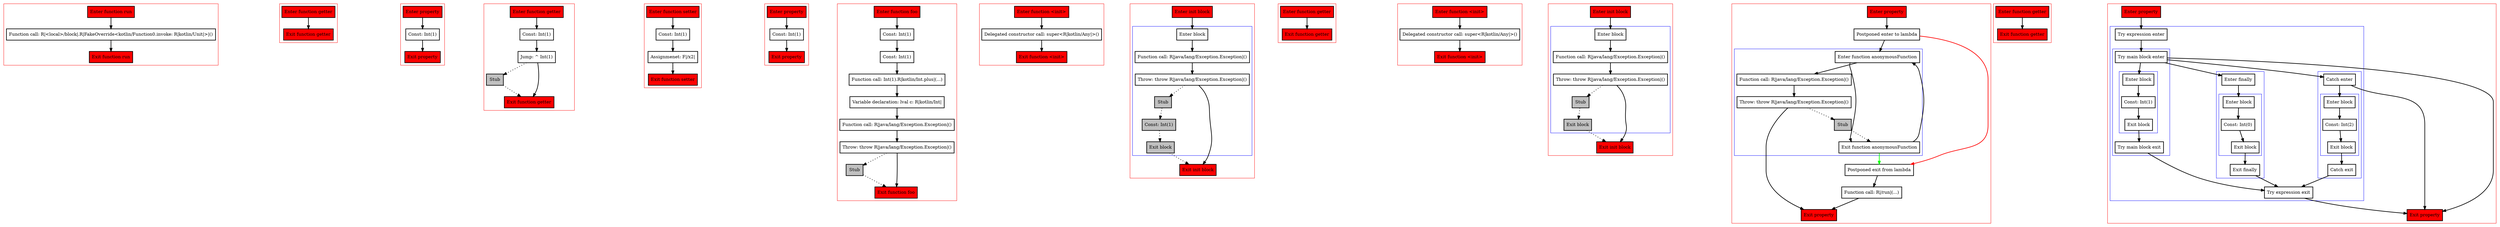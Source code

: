 digraph propertiesAndInitBlocks_kt {
    graph [nodesep=3]
    node [shape=box penwidth=2]
    edge [penwidth=2]

    subgraph cluster_0 {
        color=red
        0 [label="Enter function run" style="filled" fillcolor=red];
        1 [label="Function call: R|<local>/block|.R|FakeOverride<kotlin/Function0.invoke: R|kotlin/Unit|>|()"];
        2 [label="Exit function run" style="filled" fillcolor=red];
    }

    0 -> {1};
    1 -> {2};

    subgraph cluster_1 {
        color=red
        3 [label="Enter function getter" style="filled" fillcolor=red];
        4 [label="Exit function getter" style="filled" fillcolor=red];
    }

    3 -> {4};

    subgraph cluster_2 {
        color=red
        5 [label="Enter property" style="filled" fillcolor=red];
        6 [label="Const: Int(1)"];
        7 [label="Exit property" style="filled" fillcolor=red];
    }

    5 -> {6};
    6 -> {7};

    subgraph cluster_3 {
        color=red
        8 [label="Enter function getter" style="filled" fillcolor=red];
        9 [label="Const: Int(1)"];
        10 [label="Jump: ^ Int(1)"];
        11 [label="Stub" style="filled" fillcolor=gray];
        12 [label="Exit function getter" style="filled" fillcolor=red];
    }

    8 -> {9};
    9 -> {10};
    10 -> {12};
    10 -> {11} [style=dotted];
    11 -> {12} [style=dotted];

    subgraph cluster_4 {
        color=red
        13 [label="Enter function setter" style="filled" fillcolor=red];
        14 [label="Const: Int(1)"];
        15 [label="Assignmenet: F|/x2|"];
        16 [label="Exit function setter" style="filled" fillcolor=red];
    }

    13 -> {14};
    14 -> {15};
    15 -> {16};

    subgraph cluster_5 {
        color=red
        17 [label="Enter property" style="filled" fillcolor=red];
        18 [label="Const: Int(1)"];
        19 [label="Exit property" style="filled" fillcolor=red];
    }

    17 -> {18};
    18 -> {19};

    subgraph cluster_6 {
        color=red
        20 [label="Enter function foo" style="filled" fillcolor=red];
        21 [label="Const: Int(1)"];
        22 [label="Const: Int(1)"];
        23 [label="Function call: Int(1).R|kotlin/Int.plus|(...)"];
        24 [label="Variable declaration: lval c: R|kotlin/Int|"];
        25 [label="Function call: R|java/lang/Exception.Exception|()"];
        26 [label="Throw: throw R|java/lang/Exception.Exception|()"];
        27 [label="Stub" style="filled" fillcolor=gray];
        28 [label="Exit function foo" style="filled" fillcolor=red];
    }

    20 -> {21};
    21 -> {22};
    22 -> {23};
    23 -> {24};
    24 -> {25};
    25 -> {26};
    26 -> {28};
    26 -> {27} [style=dotted];
    27 -> {28} [style=dotted];

    subgraph cluster_7 {
        color=red
        29 [label="Enter function <init>" style="filled" fillcolor=red];
        30 [label="Delegated constructor call: super<R|kotlin/Any|>()"];
        31 [label="Exit function <init>" style="filled" fillcolor=red];
    }

    29 -> {30};
    30 -> {31};

    subgraph cluster_8 {
        color=red
        32 [label="Enter init block" style="filled" fillcolor=red];
        subgraph cluster_9 {
            color=blue
            33 [label="Enter block"];
            34 [label="Function call: R|java/lang/Exception.Exception|()"];
            35 [label="Throw: throw R|java/lang/Exception.Exception|()"];
            36 [label="Stub" style="filled" fillcolor=gray];
            37 [label="Const: Int(1)" style="filled" fillcolor=gray];
            38 [label="Exit block" style="filled" fillcolor=gray];
        }
        39 [label="Exit init block" style="filled" fillcolor=red];
    }

    32 -> {33};
    33 -> {34};
    34 -> {35};
    35 -> {39};
    35 -> {36} [style=dotted];
    36 -> {37} [style=dotted];
    37 -> {38} [style=dotted];
    38 -> {39} [style=dotted];

    subgraph cluster_10 {
        color=red
        40 [label="Enter function getter" style="filled" fillcolor=red];
        41 [label="Exit function getter" style="filled" fillcolor=red];
    }

    40 -> {41};

    subgraph cluster_11 {
        color=red
        42 [label="Enter function <init>" style="filled" fillcolor=red];
        43 [label="Delegated constructor call: super<R|kotlin/Any|>()"];
        44 [label="Exit function <init>" style="filled" fillcolor=red];
    }

    42 -> {43};
    43 -> {44};

    subgraph cluster_12 {
        color=red
        45 [label="Enter init block" style="filled" fillcolor=red];
        subgraph cluster_13 {
            color=blue
            46 [label="Enter block"];
            47 [label="Function call: R|java/lang/Exception.Exception|()"];
            48 [label="Throw: throw R|java/lang/Exception.Exception|()"];
            49 [label="Stub" style="filled" fillcolor=gray];
            50 [label="Exit block" style="filled" fillcolor=gray];
        }
        51 [label="Exit init block" style="filled" fillcolor=red];
    }

    45 -> {46};
    46 -> {47};
    47 -> {48};
    48 -> {51};
    48 -> {49} [style=dotted];
    49 -> {50} [style=dotted];
    50 -> {51} [style=dotted];

    subgraph cluster_14 {
        color=red
        52 [label="Enter property" style="filled" fillcolor=red];
        53 [label="Postponed enter to lambda"];
        subgraph cluster_15 {
            color=blue
            54 [label="Enter function anonymousFunction"];
            55 [label="Function call: R|java/lang/Exception.Exception|()"];
            56 [label="Throw: throw R|java/lang/Exception.Exception|()"];
            57 [label="Stub" style="filled" fillcolor=gray];
            58 [label="Exit function anonymousFunction"];
        }
        59 [label="Postponed exit from lambda"];
        60 [label="Function call: R|/run|(...)"];
        61 [label="Exit property" style="filled" fillcolor=red];
    }

    52 -> {53};
    53 -> {54};
    53 -> {59} [color=red];
    54 -> {58 55};
    55 -> {56};
    56 -> {61};
    56 -> {57} [style=dotted];
    57 -> {58} [style=dotted];
    58 -> {54};
    58 -> {59} [color=green];
    59 -> {60};
    60 -> {61};

    subgraph cluster_16 {
        color=red
        62 [label="Enter function getter" style="filled" fillcolor=red];
        63 [label="Exit function getter" style="filled" fillcolor=red];
    }

    62 -> {63};

    subgraph cluster_17 {
        color=red
        64 [label="Enter property" style="filled" fillcolor=red];
        subgraph cluster_18 {
            color=blue
            65 [label="Try expression enter"];
            subgraph cluster_19 {
                color=blue
                66 [label="Try main block enter"];
                subgraph cluster_20 {
                    color=blue
                    67 [label="Enter block"];
                    68 [label="Const: Int(1)"];
                    69 [label="Exit block"];
                }
                70 [label="Try main block exit"];
            }
            subgraph cluster_21 {
                color=blue
                71 [label="Enter finally"];
                subgraph cluster_22 {
                    color=blue
                    72 [label="Enter block"];
                    73 [label="Const: Int(0)"];
                    74 [label="Exit block"];
                }
                75 [label="Exit finally"];
            }
            subgraph cluster_23 {
                color=blue
                76 [label="Catch enter"];
                subgraph cluster_24 {
                    color=blue
                    77 [label="Enter block"];
                    78 [label="Const: Int(2)"];
                    79 [label="Exit block"];
                }
                80 [label="Catch exit"];
            }
            81 [label="Try expression exit"];
        }
        82 [label="Exit property" style="filled" fillcolor=red];
    }

    64 -> {65};
    65 -> {66};
    66 -> {82 76 71 67};
    67 -> {68};
    68 -> {69};
    69 -> {70};
    70 -> {81};
    71 -> {72};
    72 -> {73};
    73 -> {74};
    74 -> {75};
    75 -> {81};
    76 -> {82 77};
    77 -> {78};
    78 -> {79};
    79 -> {80};
    80 -> {81};
    81 -> {82};

}
